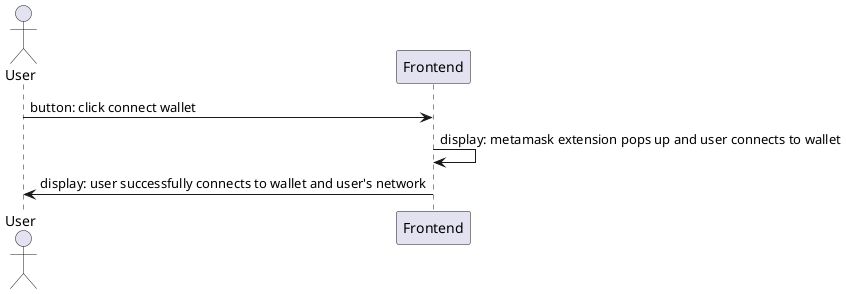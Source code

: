 @startuml

actor       User as ur
participant Frontend as fe

ur -> fe: button: click connect wallet
fe -> fe: display: metamask extension pops up and user connects to wallet
fe -> ur: display: user successfully connects to wallet and user's network

@enduml
